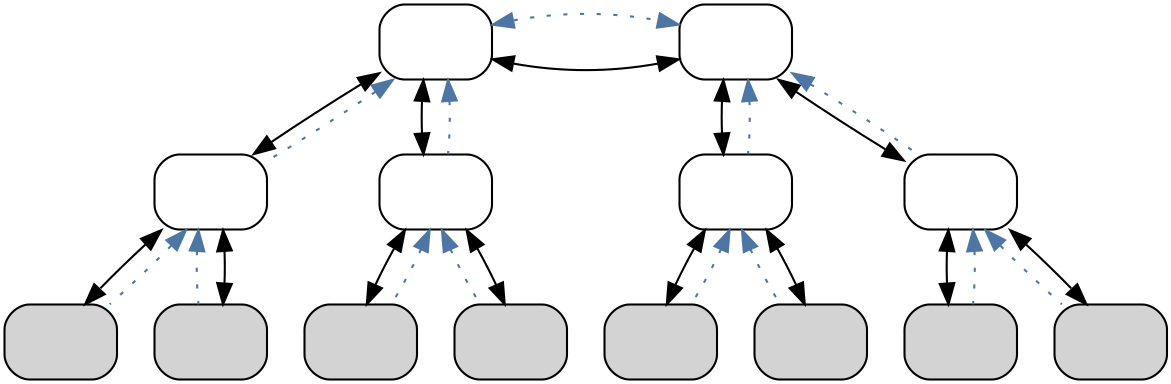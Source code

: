 #===============================================================================
#/**
# * Test image
# * @author  : Alexander willner (willner@cs.uni-bonn.de)
# * @version : $Id: example3.gv 66 2010-03-23 22:44:35Z willner $
# */
#===============================================================================

digraph G {
bgcolor = transparent
# See http://www.graphviz.org/doc/info/attrs.html#d:margin
margin = "0,0";
# See http://www.graphviz.org/doc/info/attrs.html#d:pad
pad="0.03,0.03"
# Can be: circo dot fdp neato nop nop1 nop2 osage patchwork sfdp twopi
#layout = "sfdp";
# See: http://www.graphviz.org/doc/info/attrs.html#k:rankdir
#rankdir = "BT";
# See: http://www.graphviz.org/doc/info/attrs.html#k:shape
node [shape=box, style="rounded"];

HNA_1[style="rounded, filled", label=""]
HNA_2[style="rounded, filled", label=""]
HNA_3[style="rounded, filled", label=""]
HNA_4[style="rounded, filled", label=""]
HNA_5[style="rounded, filled", label=""]
HNA_6[style="rounded, filled", label=""]
HNA_7[style="rounded, filled", label=""]
HNA_8[style="rounded, filled", label=""]

IDB_1[style="rounded", label=""]
IDB_2[style="rounded", label=""]
IDB_3[style="rounded", label=""]
IDB_4[style="rounded", label=""]
IDB_5[style="rounded", label=""]
IDB_6[style="rounded", label=""]

IDB_2 -> IDB_1 [dir="both"]
IDB_2 -> IDB_1 [style="dotted", color="#4e76a4", dir="both"]
{rank=same; IDB_1 IDB_2}

IDB_4 -> HNA_1 [dir="both"]
IDB_4 -> HNA_1 [style="dotted", color="#4e76a4", dir="back"]
IDB_4 -> HNA_2 [style="dotted", color="#4e76a4", dir="back"]
IDB_4 -> HNA_2 [dir="both"]

IDB_3 -> HNA_5 [dir="both"]
IDB_3 -> HNA_5 [style="dotted", color="#4e76a4", dir="back"]
IDB_3 -> HNA_6 [style="dotted", color="#4e76a4", dir="back"]
IDB_3 -> HNA_6 [dir="both"]

IDB_1 -> IDB_5 [dir="both"]
IDB_1 -> IDB_5 [style="dotted", color="#4e76a4", dir="back"]
IDB_1 -> IDB_3 [dir="both"]
IDB_1 -> IDB_3 [style="dotted", color="#4e76a4", dir="back"]

IDB_2 -> IDB_4 [dir="both"]
IDB_2 -> IDB_4 [style="dotted", color="#4e76a4", dir="back"]
IDB_2 -> IDB_6 [dir="both"]
IDB_2 -> IDB_6 [style="dotted", color="#4e76a4", dir="back"]

IDB_5 -> HNA_7 [dir="both"]
IDB_5 -> HNA_7 [style="dotted", color="#4e76a4", dir="back"]
IDB_5 -> HNA_8 [style="dotted", color="#4e76a4", dir="back"]
IDB_5 -> HNA_8 [dir="both"]

IDB_6 -> HNA_3 [dir="both"]
IDB_6 -> HNA_3 [style="dotted", color="#4e76a4", dir="back"]
IDB_6 -> HNA_4 [style="dotted", color="#4e76a4", dir="back"]
IDB_6 -> HNA_4 [dir="both"]
}
